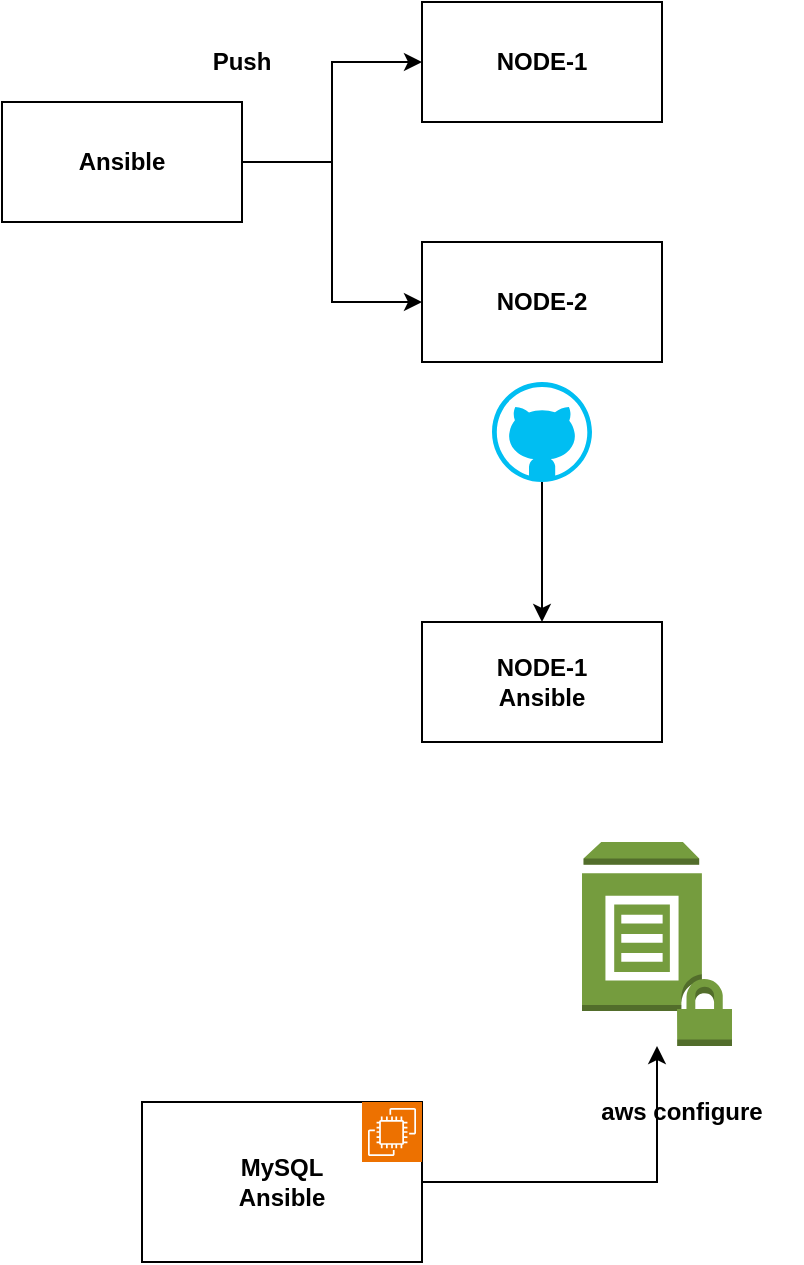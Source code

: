 <mxfile version="28.2.8">
  <diagram name="Page-1" id="07xpOBI_z9Oza2nO8TJI">
    <mxGraphModel dx="946" dy="563" grid="1" gridSize="10" guides="1" tooltips="1" connect="1" arrows="1" fold="1" page="1" pageScale="1" pageWidth="850" pageHeight="1100" math="0" shadow="0">
      <root>
        <mxCell id="0" />
        <mxCell id="1" parent="0" />
        <mxCell id="S8xJPB7IV-TnqVLzKTNA-4" style="edgeStyle=orthogonalEdgeStyle;rounded=0;orthogonalLoop=1;jettySize=auto;html=1;entryX=0;entryY=0.5;entryDx=0;entryDy=0;" parent="1" source="S8xJPB7IV-TnqVLzKTNA-1" target="S8xJPB7IV-TnqVLzKTNA-2" edge="1">
          <mxGeometry relative="1" as="geometry" />
        </mxCell>
        <mxCell id="S8xJPB7IV-TnqVLzKTNA-5" style="edgeStyle=orthogonalEdgeStyle;rounded=0;orthogonalLoop=1;jettySize=auto;html=1;entryX=0;entryY=0.5;entryDx=0;entryDy=0;" parent="1" source="S8xJPB7IV-TnqVLzKTNA-1" target="S8xJPB7IV-TnqVLzKTNA-3" edge="1">
          <mxGeometry relative="1" as="geometry" />
        </mxCell>
        <mxCell id="S8xJPB7IV-TnqVLzKTNA-1" value="&lt;b&gt;Ansible&lt;/b&gt;" style="rounded=0;whiteSpace=wrap;html=1;" parent="1" vertex="1">
          <mxGeometry x="120" y="80" width="120" height="60" as="geometry" />
        </mxCell>
        <mxCell id="S8xJPB7IV-TnqVLzKTNA-2" value="&lt;b&gt;NODE-1&lt;/b&gt;" style="rounded=0;whiteSpace=wrap;html=1;" parent="1" vertex="1">
          <mxGeometry x="330" y="30" width="120" height="60" as="geometry" />
        </mxCell>
        <mxCell id="S8xJPB7IV-TnqVLzKTNA-3" value="&lt;b&gt;NODE-2&lt;/b&gt;" style="rounded=0;whiteSpace=wrap;html=1;" parent="1" vertex="1">
          <mxGeometry x="330" y="150" width="120" height="60" as="geometry" />
        </mxCell>
        <mxCell id="CfX6yc1OOwzWi-LeAaxm-1" value="&lt;b&gt;Push&lt;/b&gt;" style="text;html=1;whiteSpace=wrap;strokeColor=none;fillColor=none;align=center;verticalAlign=middle;rounded=0;" vertex="1" parent="1">
          <mxGeometry x="210" y="45" width="60" height="30" as="geometry" />
        </mxCell>
        <mxCell id="CfX6yc1OOwzWi-LeAaxm-2" value="&lt;b&gt;NODE-1&lt;/b&gt;&lt;div&gt;&lt;b&gt;Ansible&lt;/b&gt;&lt;/div&gt;" style="rounded=0;whiteSpace=wrap;html=1;" vertex="1" parent="1">
          <mxGeometry x="330" y="340" width="120" height="60" as="geometry" />
        </mxCell>
        <mxCell id="CfX6yc1OOwzWi-LeAaxm-4" style="edgeStyle=orthogonalEdgeStyle;rounded=0;orthogonalLoop=1;jettySize=auto;html=1;entryX=0.5;entryY=0;entryDx=0;entryDy=0;" edge="1" parent="1" source="CfX6yc1OOwzWi-LeAaxm-3" target="CfX6yc1OOwzWi-LeAaxm-2">
          <mxGeometry relative="1" as="geometry" />
        </mxCell>
        <mxCell id="CfX6yc1OOwzWi-LeAaxm-3" value="" style="verticalLabelPosition=bottom;html=1;verticalAlign=top;align=center;strokeColor=none;fillColor=#00BEF2;shape=mxgraph.azure.github_code;pointerEvents=1;" vertex="1" parent="1">
          <mxGeometry x="365" y="220" width="50" height="50" as="geometry" />
        </mxCell>
        <mxCell id="CfX6yc1OOwzWi-LeAaxm-8" style="edgeStyle=orthogonalEdgeStyle;rounded=0;orthogonalLoop=1;jettySize=auto;html=1;" edge="1" parent="1" source="CfX6yc1OOwzWi-LeAaxm-5" target="CfX6yc1OOwzWi-LeAaxm-7">
          <mxGeometry relative="1" as="geometry" />
        </mxCell>
        <mxCell id="CfX6yc1OOwzWi-LeAaxm-5" value="&lt;b&gt;MySQL&lt;/b&gt;&lt;div&gt;&lt;b&gt;Ansible&lt;/b&gt;&lt;/div&gt;" style="rounded=0;whiteSpace=wrap;html=1;" vertex="1" parent="1">
          <mxGeometry x="190" y="580" width="140" height="80" as="geometry" />
        </mxCell>
        <mxCell id="CfX6yc1OOwzWi-LeAaxm-6" value="" style="sketch=0;points=[[0,0,0],[0.25,0,0],[0.5,0,0],[0.75,0,0],[1,0,0],[0,1,0],[0.25,1,0],[0.5,1,0],[0.75,1,0],[1,1,0],[0,0.25,0],[0,0.5,0],[0,0.75,0],[1,0.25,0],[1,0.5,0],[1,0.75,0]];outlineConnect=0;fontColor=#232F3E;fillColor=#ED7100;strokeColor=#ffffff;dashed=0;verticalLabelPosition=bottom;verticalAlign=top;align=center;html=1;fontSize=12;fontStyle=0;aspect=fixed;shape=mxgraph.aws4.resourceIcon;resIcon=mxgraph.aws4.ec2;" vertex="1" parent="1">
          <mxGeometry x="300" y="580" width="30" height="30" as="geometry" />
        </mxCell>
        <mxCell id="CfX6yc1OOwzWi-LeAaxm-7" value="" style="outlineConnect=0;dashed=0;verticalLabelPosition=bottom;verticalAlign=top;align=center;html=1;shape=mxgraph.aws3.parameter_store;fillColor=#759C3E;gradientColor=none;" vertex="1" parent="1">
          <mxGeometry x="410" y="450" width="75" height="102" as="geometry" />
        </mxCell>
        <mxCell id="CfX6yc1OOwzWi-LeAaxm-9" value="&lt;b&gt;aws configure&lt;/b&gt;" style="text;html=1;whiteSpace=wrap;strokeColor=none;fillColor=none;align=center;verticalAlign=middle;rounded=0;" vertex="1" parent="1">
          <mxGeometry x="400" y="570" width="120" height="30" as="geometry" />
        </mxCell>
      </root>
    </mxGraphModel>
  </diagram>
</mxfile>
